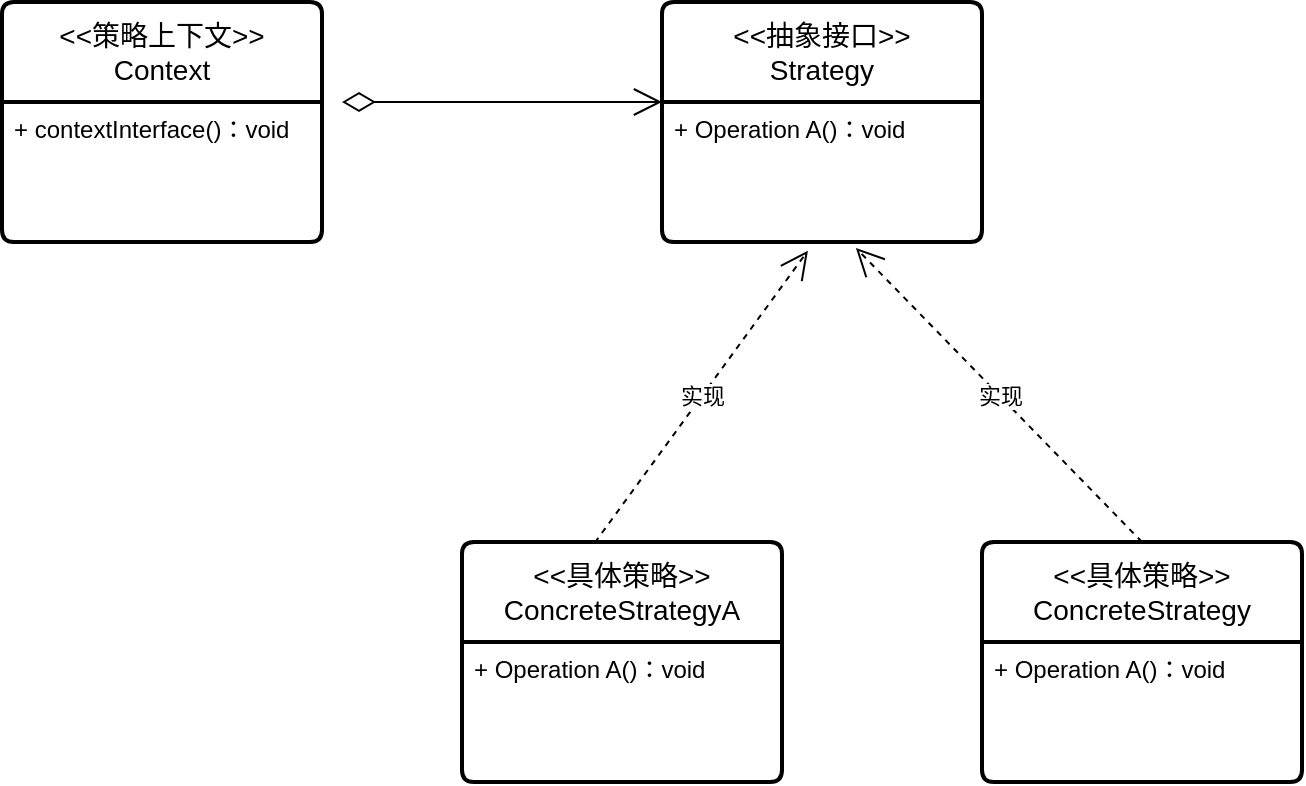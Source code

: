 <mxfile version="26.1.1">
  <diagram name="第 1 页" id="UxCV0JXPSr8hyArvY_jP">
    <mxGraphModel dx="1221" dy="725" grid="1" gridSize="10" guides="1" tooltips="1" connect="1" arrows="1" fold="1" page="1" pageScale="1" pageWidth="827" pageHeight="1169" math="0" shadow="0">
      <root>
        <mxCell id="0" />
        <mxCell id="1" parent="0" />
        <mxCell id="YDf9h79LXHMmd9ruEGU2-1" value="&amp;lt;&amp;lt;策略上下文&amp;gt;&amp;gt;&lt;div&gt;Context&lt;/div&gt;" style="swimlane;childLayout=stackLayout;horizontal=1;startSize=50;horizontalStack=0;rounded=1;fontSize=14;fontStyle=0;strokeWidth=2;resizeParent=0;resizeLast=1;shadow=0;dashed=0;align=center;arcSize=4;whiteSpace=wrap;html=1;" vertex="1" parent="1">
          <mxGeometry x="90" y="150" width="160" height="120" as="geometry" />
        </mxCell>
        <mxCell id="YDf9h79LXHMmd9ruEGU2-2" value="+ contextInterface()：void" style="align=left;strokeColor=none;fillColor=none;spacingLeft=4;spacingRight=4;fontSize=12;verticalAlign=top;resizable=0;rotatable=0;part=1;html=1;whiteSpace=wrap;" vertex="1" parent="YDf9h79LXHMmd9ruEGU2-1">
          <mxGeometry y="50" width="160" height="70" as="geometry" />
        </mxCell>
        <mxCell id="YDf9h79LXHMmd9ruEGU2-7" value="" style="endArrow=open;html=1;endSize=12;startArrow=diamondThin;startSize=14;startFill=0;edgeStyle=orthogonalEdgeStyle;align=left;verticalAlign=bottom;rounded=0;" edge="1" parent="1">
          <mxGeometry x="-1" y="3" relative="1" as="geometry">
            <mxPoint x="260" y="200" as="sourcePoint" />
            <mxPoint x="420" y="200" as="targetPoint" />
          </mxGeometry>
        </mxCell>
        <mxCell id="YDf9h79LXHMmd9ruEGU2-8" value="&amp;lt;&amp;lt;抽象接口&amp;gt;&amp;gt;&lt;div&gt;Strategy&lt;/div&gt;" style="swimlane;childLayout=stackLayout;horizontal=1;startSize=50;horizontalStack=0;rounded=1;fontSize=14;fontStyle=0;strokeWidth=2;resizeParent=0;resizeLast=1;shadow=0;dashed=0;align=center;arcSize=4;whiteSpace=wrap;html=1;" vertex="1" parent="1">
          <mxGeometry x="420" y="150" width="160" height="120" as="geometry" />
        </mxCell>
        <mxCell id="YDf9h79LXHMmd9ruEGU2-9" value="+ Operation A()：void" style="align=left;strokeColor=none;fillColor=none;spacingLeft=4;spacingRight=4;fontSize=12;verticalAlign=top;resizable=0;rotatable=0;part=1;html=1;whiteSpace=wrap;" vertex="1" parent="YDf9h79LXHMmd9ruEGU2-8">
          <mxGeometry y="50" width="160" height="70" as="geometry" />
        </mxCell>
        <mxCell id="YDf9h79LXHMmd9ruEGU2-14" value="&amp;lt;&amp;lt;具体策略&amp;gt;&amp;gt;&lt;div&gt;ConcreteStrategyA&lt;/div&gt;" style="swimlane;childLayout=stackLayout;horizontal=1;startSize=50;horizontalStack=0;rounded=1;fontSize=14;fontStyle=0;strokeWidth=2;resizeParent=0;resizeLast=1;shadow=0;dashed=0;align=center;arcSize=4;whiteSpace=wrap;html=1;" vertex="1" parent="1">
          <mxGeometry x="320" y="420" width="160" height="120" as="geometry" />
        </mxCell>
        <mxCell id="YDf9h79LXHMmd9ruEGU2-15" value="+ Operation A()：void" style="align=left;strokeColor=none;fillColor=none;spacingLeft=4;spacingRight=4;fontSize=12;verticalAlign=top;resizable=0;rotatable=0;part=1;html=1;whiteSpace=wrap;" vertex="1" parent="YDf9h79LXHMmd9ruEGU2-14">
          <mxGeometry y="50" width="160" height="70" as="geometry" />
        </mxCell>
        <mxCell id="YDf9h79LXHMmd9ruEGU2-16" value="&amp;lt;&amp;lt;具体策略&amp;gt;&amp;gt;&lt;div&gt;ConcreteStrategy&lt;/div&gt;" style="swimlane;childLayout=stackLayout;horizontal=1;startSize=50;horizontalStack=0;rounded=1;fontSize=14;fontStyle=0;strokeWidth=2;resizeParent=0;resizeLast=1;shadow=0;dashed=0;align=center;arcSize=4;whiteSpace=wrap;html=1;" vertex="1" parent="1">
          <mxGeometry x="580" y="420" width="160" height="120" as="geometry" />
        </mxCell>
        <mxCell id="YDf9h79LXHMmd9ruEGU2-22" value="实现" style="endArrow=open;endSize=12;dashed=1;html=1;rounded=0;entryX=0.606;entryY=1.043;entryDx=0;entryDy=0;entryPerimeter=0;" edge="1" parent="YDf9h79LXHMmd9ruEGU2-16" target="YDf9h79LXHMmd9ruEGU2-9">
          <mxGeometry width="160" relative="1" as="geometry">
            <mxPoint x="80" as="sourcePoint" />
            <mxPoint x="240" as="targetPoint" />
          </mxGeometry>
        </mxCell>
        <mxCell id="YDf9h79LXHMmd9ruEGU2-17" value="+ Operation A()：void" style="align=left;strokeColor=none;fillColor=none;spacingLeft=4;spacingRight=4;fontSize=12;verticalAlign=top;resizable=0;rotatable=0;part=1;html=1;whiteSpace=wrap;" vertex="1" parent="YDf9h79LXHMmd9ruEGU2-16">
          <mxGeometry y="50" width="160" height="70" as="geometry" />
        </mxCell>
        <mxCell id="YDf9h79LXHMmd9ruEGU2-20" value="实现" style="endArrow=open;endSize=12;dashed=1;html=1;rounded=0;exitX=0.415;exitY=0.003;exitDx=0;exitDy=0;exitPerimeter=0;entryX=0.456;entryY=1.062;entryDx=0;entryDy=0;entryPerimeter=0;curved=0;" edge="1" parent="1" source="YDf9h79LXHMmd9ruEGU2-14" target="YDf9h79LXHMmd9ruEGU2-9">
          <mxGeometry width="160" relative="1" as="geometry">
            <mxPoint x="360.0" y="357.72" as="sourcePoint" />
            <mxPoint x="507.68" y="310" as="targetPoint" />
          </mxGeometry>
        </mxCell>
      </root>
    </mxGraphModel>
  </diagram>
</mxfile>
